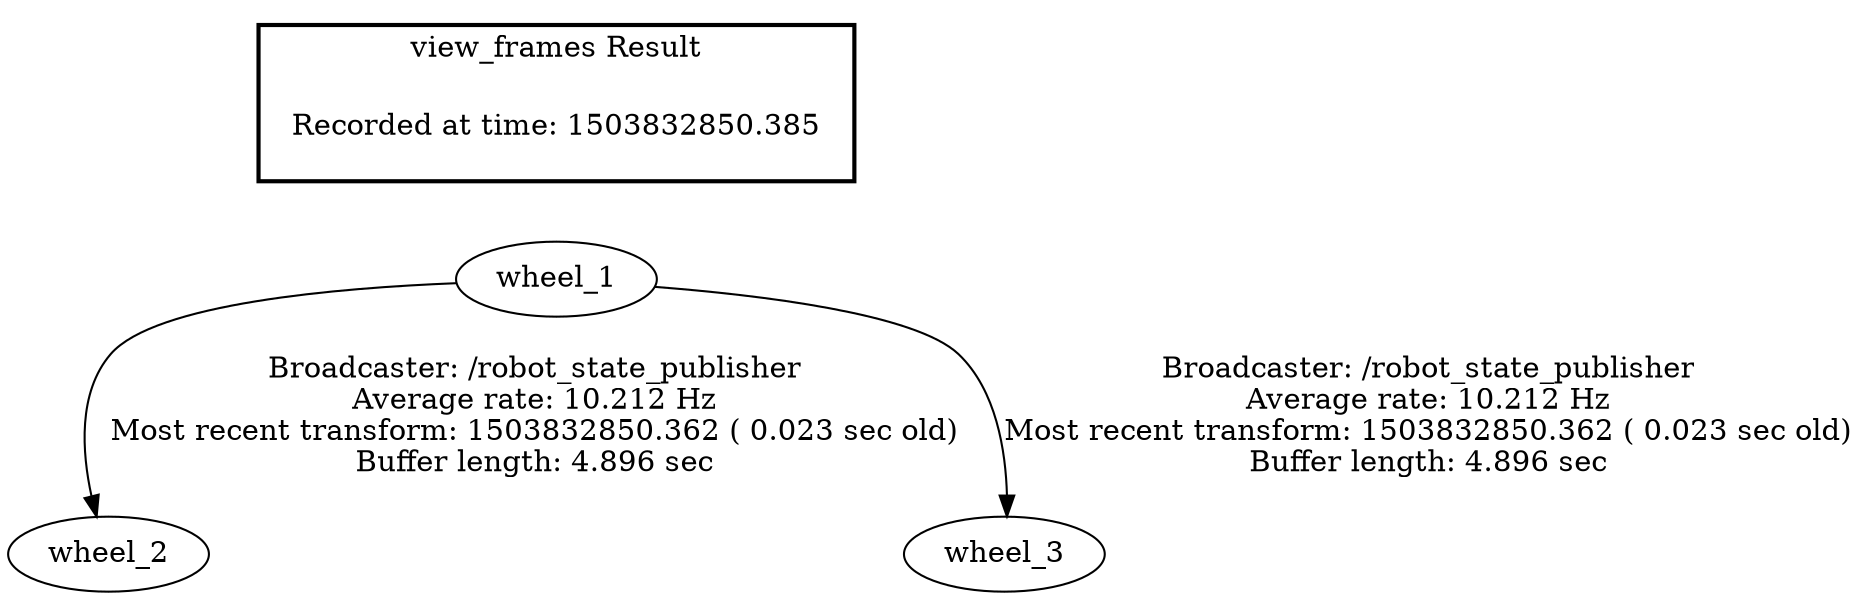 digraph G {
"wheel_1" -> "wheel_2"[label="Broadcaster: /robot_state_publisher\nAverage rate: 10.212 Hz\nMost recent transform: 1503832850.362 ( 0.023 sec old)\nBuffer length: 4.896 sec\n"];
"wheel_1" -> "wheel_3"[label="Broadcaster: /robot_state_publisher\nAverage rate: 10.212 Hz\nMost recent transform: 1503832850.362 ( 0.023 sec old)\nBuffer length: 4.896 sec\n"];
edge [style=invis];
 subgraph cluster_legend { style=bold; color=black; label ="view_frames Result";
"Recorded at time: 1503832850.385"[ shape=plaintext ] ;
 }->"wheel_1";
}